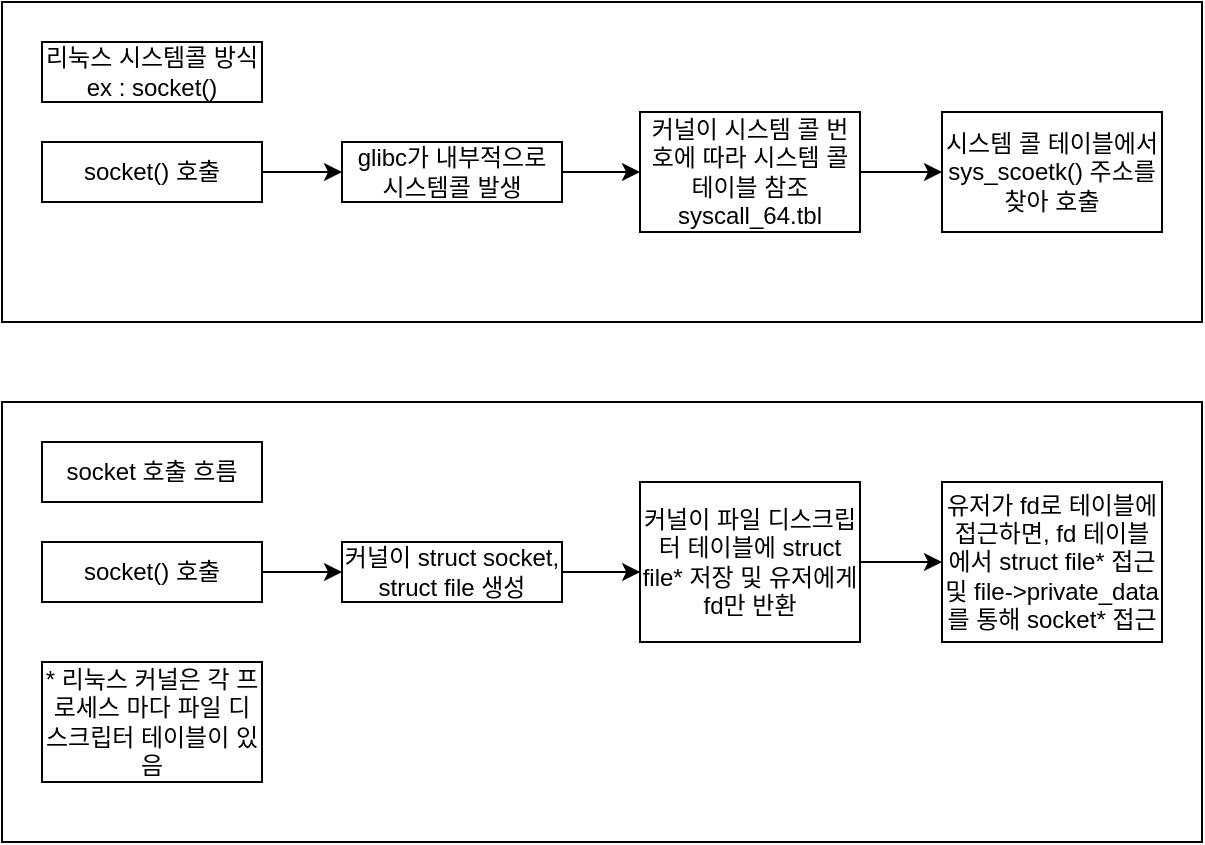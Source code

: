 <mxfile version="27.0.9">
  <diagram name="페이지-1" id="GsP-KicLp2dOe0hRcQ3u">
    <mxGraphModel dx="669" dy="400" grid="1" gridSize="10" guides="1" tooltips="1" connect="1" arrows="1" fold="1" page="1" pageScale="1" pageWidth="827" pageHeight="1169" math="0" shadow="0">
      <root>
        <mxCell id="0" />
        <mxCell id="1" parent="0" />
        <mxCell id="qeWGnm4xlCOl5Y4aqOJ3-2" value="" style="rounded=0;whiteSpace=wrap;html=1;" vertex="1" parent="1">
          <mxGeometry x="40" y="40" width="600" height="160" as="geometry" />
        </mxCell>
        <mxCell id="qeWGnm4xlCOl5Y4aqOJ3-1" value="리눅스 시스템콜 방식&lt;br&gt;ex : socket()" style="rounded=0;whiteSpace=wrap;html=1;" vertex="1" parent="1">
          <mxGeometry x="60" y="60" width="110" height="30" as="geometry" />
        </mxCell>
        <mxCell id="qeWGnm4xlCOl5Y4aqOJ3-3" value="socket() 호출" style="rounded=0;whiteSpace=wrap;html=1;" vertex="1" parent="1">
          <mxGeometry x="60" y="110" width="110" height="30" as="geometry" />
        </mxCell>
        <mxCell id="qeWGnm4xlCOl5Y4aqOJ3-8" style="edgeStyle=orthogonalEdgeStyle;rounded=0;orthogonalLoop=1;jettySize=auto;html=1;entryX=0;entryY=0.5;entryDx=0;entryDy=0;" edge="1" parent="1" source="qeWGnm4xlCOl5Y4aqOJ3-4" target="qeWGnm4xlCOl5Y4aqOJ3-7">
          <mxGeometry relative="1" as="geometry" />
        </mxCell>
        <mxCell id="qeWGnm4xlCOl5Y4aqOJ3-4" value="glibc가 내부적으로 시스템콜 발생" style="rounded=0;whiteSpace=wrap;html=1;" vertex="1" parent="1">
          <mxGeometry x="210" y="110" width="110" height="30" as="geometry" />
        </mxCell>
        <mxCell id="qeWGnm4xlCOl5Y4aqOJ3-5" style="edgeStyle=orthogonalEdgeStyle;rounded=0;orthogonalLoop=1;jettySize=auto;html=1;entryX=0;entryY=0.5;entryDx=0;entryDy=0;" edge="1" parent="1" source="qeWGnm4xlCOl5Y4aqOJ3-3" target="qeWGnm4xlCOl5Y4aqOJ3-4">
          <mxGeometry relative="1" as="geometry">
            <mxPoint x="190" y="125" as="targetPoint" />
          </mxGeometry>
        </mxCell>
        <mxCell id="qeWGnm4xlCOl5Y4aqOJ3-14" style="edgeStyle=orthogonalEdgeStyle;rounded=0;orthogonalLoop=1;jettySize=auto;html=1;exitX=1;exitY=0.5;exitDx=0;exitDy=0;entryX=0;entryY=0.5;entryDx=0;entryDy=0;" edge="1" parent="1" source="qeWGnm4xlCOl5Y4aqOJ3-7" target="qeWGnm4xlCOl5Y4aqOJ3-9">
          <mxGeometry relative="1" as="geometry" />
        </mxCell>
        <mxCell id="qeWGnm4xlCOl5Y4aqOJ3-7" value="커널이 시스템 콜 번호에 따라 시스템 콜 테이블 참조syscall_64.tbl" style="rounded=0;whiteSpace=wrap;html=1;" vertex="1" parent="1">
          <mxGeometry x="359" y="95" width="110" height="60" as="geometry" />
        </mxCell>
        <mxCell id="qeWGnm4xlCOl5Y4aqOJ3-9" value="시스템 콜 테이블에서 sys_scoetk() 주소를 찾아 호출" style="rounded=0;whiteSpace=wrap;html=1;" vertex="1" parent="1">
          <mxGeometry x="510" y="95" width="110" height="60" as="geometry" />
        </mxCell>
        <mxCell id="qeWGnm4xlCOl5Y4aqOJ3-15" value="" style="rounded=0;whiteSpace=wrap;html=1;" vertex="1" parent="1">
          <mxGeometry x="40" y="240" width="600" height="220" as="geometry" />
        </mxCell>
        <mxCell id="qeWGnm4xlCOl5Y4aqOJ3-16" value="socket 호출 흐름" style="rounded=0;whiteSpace=wrap;html=1;" vertex="1" parent="1">
          <mxGeometry x="60" y="260" width="110" height="30" as="geometry" />
        </mxCell>
        <mxCell id="qeWGnm4xlCOl5Y4aqOJ3-19" style="edgeStyle=orthogonalEdgeStyle;rounded=0;orthogonalLoop=1;jettySize=auto;html=1;entryX=0;entryY=0.5;entryDx=0;entryDy=0;" edge="1" parent="1" source="qeWGnm4xlCOl5Y4aqOJ3-17" target="qeWGnm4xlCOl5Y4aqOJ3-18">
          <mxGeometry relative="1" as="geometry" />
        </mxCell>
        <mxCell id="qeWGnm4xlCOl5Y4aqOJ3-17" value="socket() 호출" style="rounded=0;whiteSpace=wrap;html=1;" vertex="1" parent="1">
          <mxGeometry x="60" y="310" width="110" height="30" as="geometry" />
        </mxCell>
        <mxCell id="qeWGnm4xlCOl5Y4aqOJ3-18" value="커널이 struct socket,&lt;div&gt;struct file 생성&lt;/div&gt;" style="rounded=0;whiteSpace=wrap;html=1;" vertex="1" parent="1">
          <mxGeometry x="210" y="310" width="110" height="30" as="geometry" />
        </mxCell>
        <mxCell id="qeWGnm4xlCOl5Y4aqOJ3-23" style="edgeStyle=orthogonalEdgeStyle;rounded=0;orthogonalLoop=1;jettySize=auto;html=1;entryX=0;entryY=0.5;entryDx=0;entryDy=0;" edge="1" parent="1" source="qeWGnm4xlCOl5Y4aqOJ3-20" target="qeWGnm4xlCOl5Y4aqOJ3-22">
          <mxGeometry relative="1" as="geometry" />
        </mxCell>
        <mxCell id="qeWGnm4xlCOl5Y4aqOJ3-20" value="커널이 파일 디스크립터 테이블에 struct file* 저장 및 유저에게 fd만 반환" style="rounded=0;whiteSpace=wrap;html=1;" vertex="1" parent="1">
          <mxGeometry x="359" y="280" width="110" height="80" as="geometry" />
        </mxCell>
        <mxCell id="qeWGnm4xlCOl5Y4aqOJ3-21" style="edgeStyle=orthogonalEdgeStyle;rounded=0;orthogonalLoop=1;jettySize=auto;html=1;exitX=1;exitY=0.5;exitDx=0;exitDy=0;entryX=0.001;entryY=0.554;entryDx=0;entryDy=0;entryPerimeter=0;" edge="1" parent="1" source="qeWGnm4xlCOl5Y4aqOJ3-18" target="qeWGnm4xlCOl5Y4aqOJ3-20">
          <mxGeometry relative="1" as="geometry" />
        </mxCell>
        <mxCell id="qeWGnm4xlCOl5Y4aqOJ3-22" value="유저가 fd로 테이블에 접근하면, fd 테이블에서 struct file* 접근 및 file-&amp;gt;private_data를 통해 socket* 접근" style="rounded=0;whiteSpace=wrap;html=1;" vertex="1" parent="1">
          <mxGeometry x="510" y="280" width="110" height="80" as="geometry" />
        </mxCell>
        <mxCell id="qeWGnm4xlCOl5Y4aqOJ3-24" value="* 리눅스 커널은 각 프로세스 마다 파일 디스크립터 테이블이 있음" style="rounded=0;whiteSpace=wrap;html=1;" vertex="1" parent="1">
          <mxGeometry x="60" y="370" width="110" height="60" as="geometry" />
        </mxCell>
      </root>
    </mxGraphModel>
  </diagram>
</mxfile>
